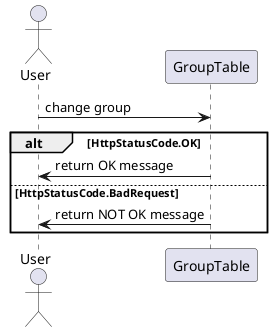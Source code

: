@startuml changeGroup

actor User

User -> GroupTable : change group

alt HttpStatusCode.OK
    GroupTable -> User : return OK message
else HttpStatusCode.BadRequest
    GroupTable -> User : return NOT OK message
end

@enduml